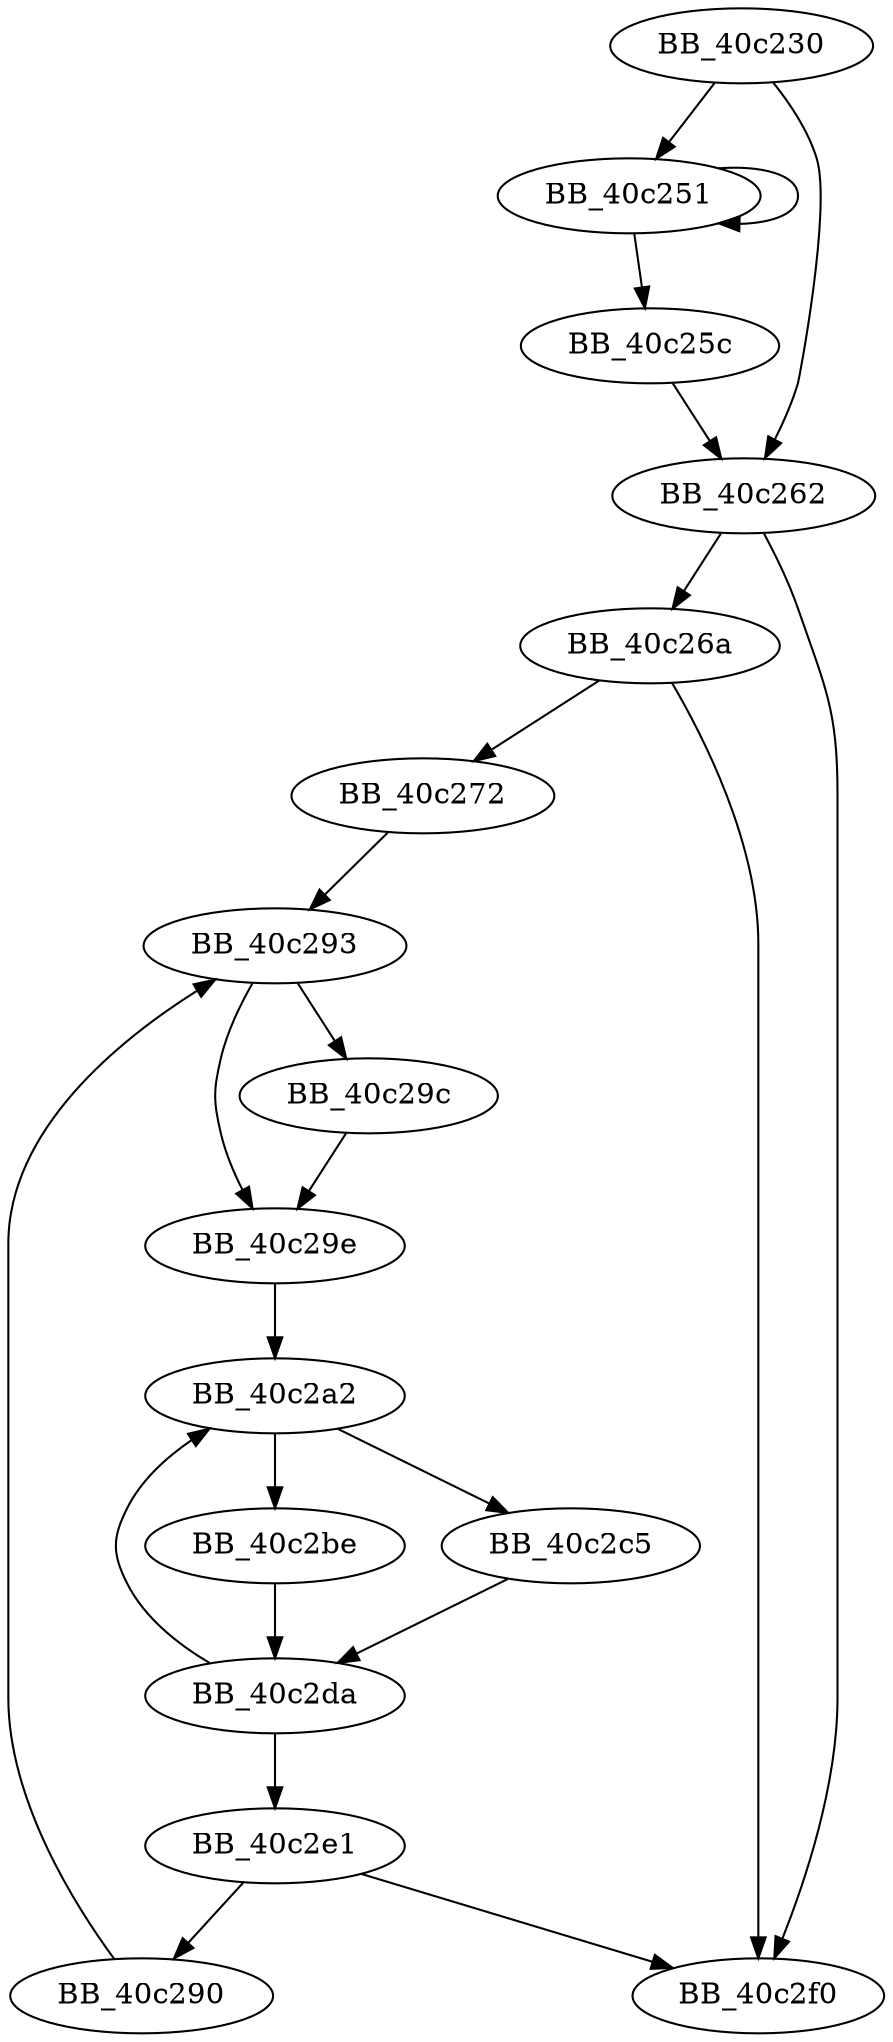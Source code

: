 DiGraph sub_40C230{
BB_40c230->BB_40c251
BB_40c230->BB_40c262
BB_40c251->BB_40c251
BB_40c251->BB_40c25c
BB_40c25c->BB_40c262
BB_40c262->BB_40c26a
BB_40c262->BB_40c2f0
BB_40c26a->BB_40c272
BB_40c26a->BB_40c2f0
BB_40c272->BB_40c293
BB_40c290->BB_40c293
BB_40c293->BB_40c29c
BB_40c293->BB_40c29e
BB_40c29c->BB_40c29e
BB_40c29e->BB_40c2a2
BB_40c2a2->BB_40c2be
BB_40c2a2->BB_40c2c5
BB_40c2be->BB_40c2da
BB_40c2c5->BB_40c2da
BB_40c2da->BB_40c2a2
BB_40c2da->BB_40c2e1
BB_40c2e1->BB_40c290
BB_40c2e1->BB_40c2f0
}
